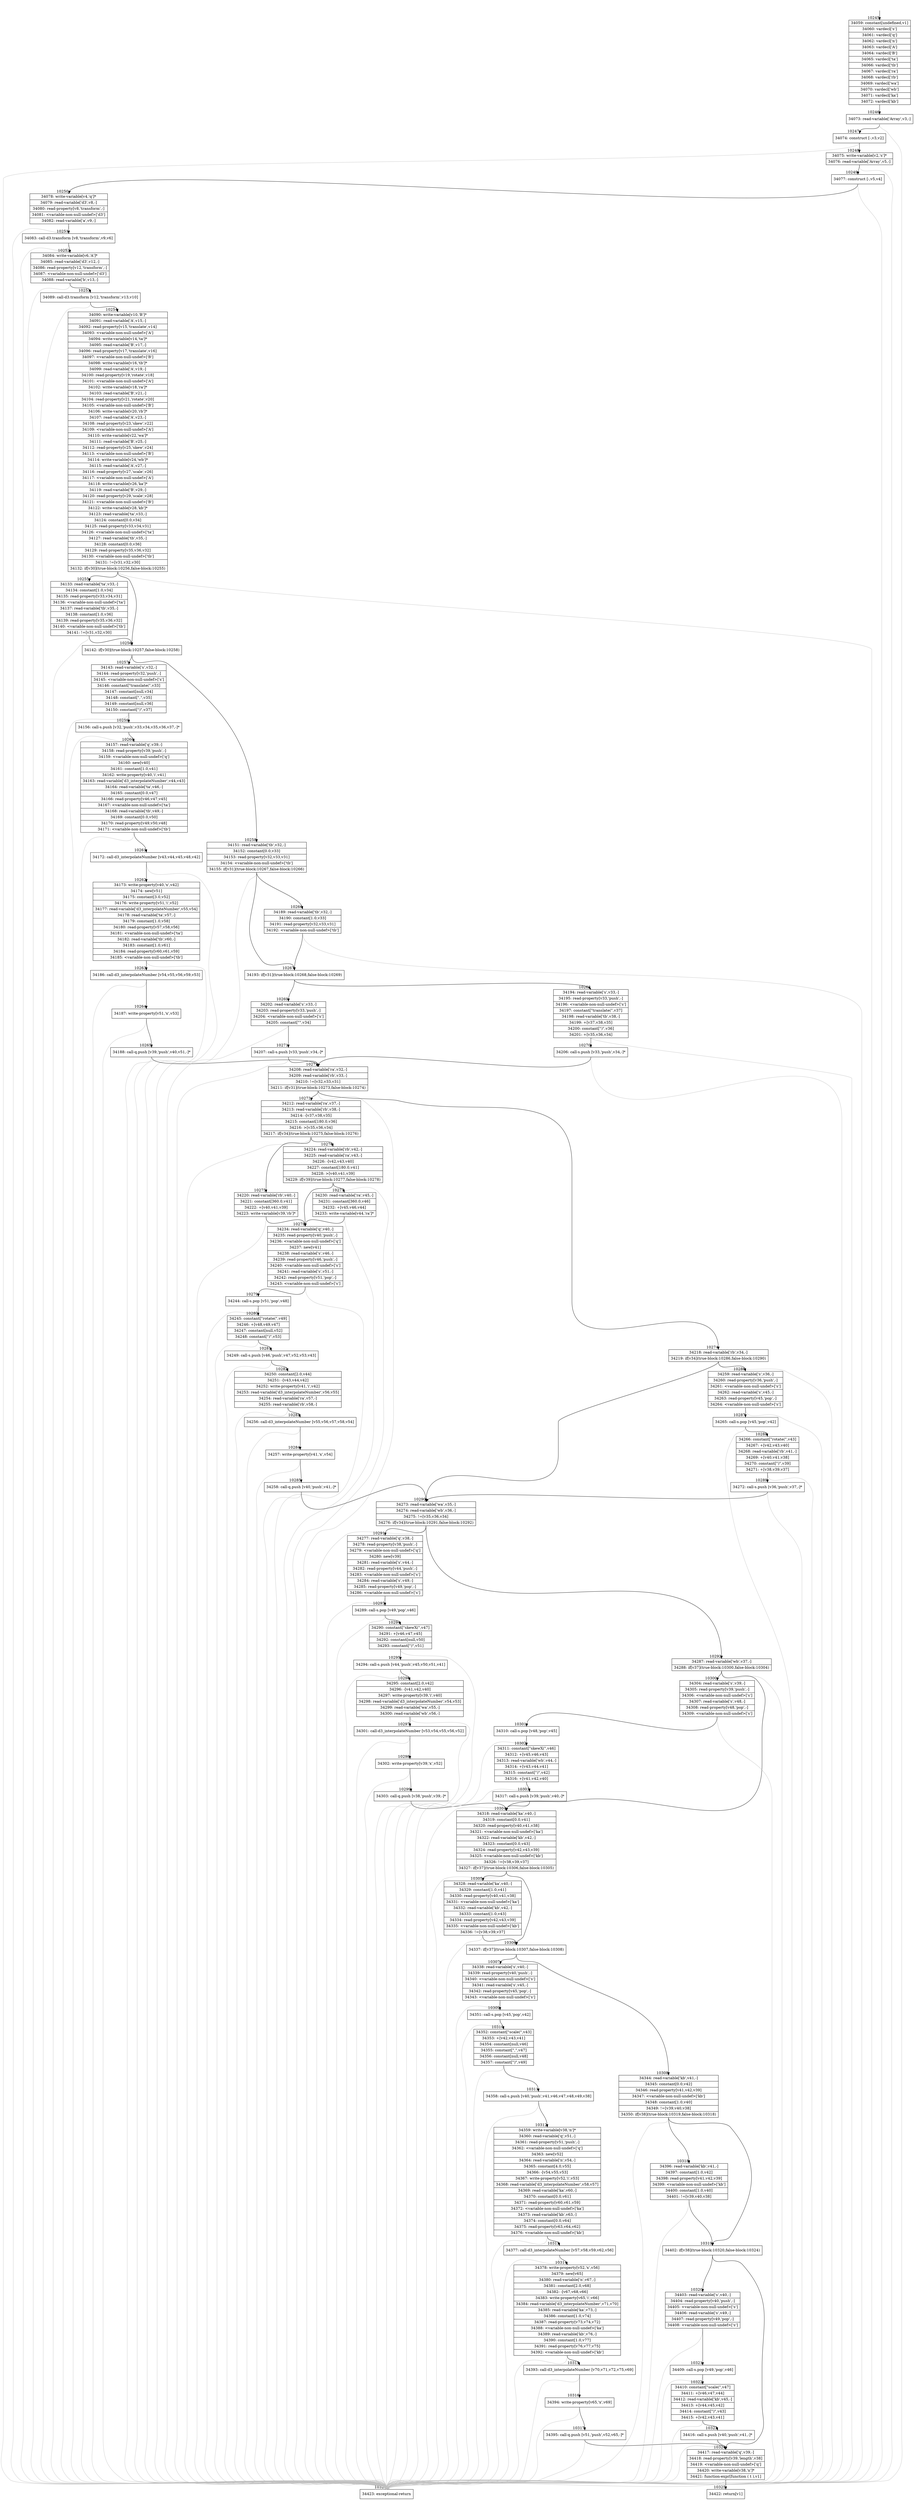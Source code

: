digraph {
rankdir="TD"
BB_entry944[shape=none,label=""];
BB_entry944 -> BB10245 [tailport=s, headport=n, headlabel="    10245"]
BB10245 [shape=record label="{34059: constant[undefined,v1]|34060: vardecl['s']|34061: vardecl['q']|34062: vardecl['n']|34063: vardecl['A']|34064: vardecl['B']|34065: vardecl['ta']|34066: vardecl['tb']|34067: vardecl['ra']|34068: vardecl['rb']|34069: vardecl['wa']|34070: vardecl['wb']|34071: vardecl['ka']|34072: vardecl['kb']}" ] 
BB10245 -> BB10246 [tailport=s, headport=n, headlabel="      10246"]
BB10246 [shape=record label="{34073: read-variable['Array',v3,-]}" ] 
BB10246 -> BB10247 [tailport=s, headport=n, headlabel="      10247"]
BB10246 -> BB10326 [tailport=s, headport=n, color=gray, headlabel="      10326"]
BB10247 [shape=record label="{34074: construct [-,v3,v2]}" ] 
BB10247 -> BB10248 [tailport=s, headport=n, headlabel="      10248"]
BB10247 -> BB10326 [tailport=s, headport=n, color=gray]
BB10248 [shape=record label="{34075: write-variable[v2,'s']*|34076: read-variable['Array',v5,-]}" ] 
BB10248 -> BB10249 [tailport=s, headport=n, headlabel="      10249"]
BB10248 -> BB10326 [tailport=s, headport=n, color=gray]
BB10249 [shape=record label="{34077: construct [-,v5,v4]}" ] 
BB10249 -> BB10250 [tailport=s, headport=n, headlabel="      10250"]
BB10249 -> BB10326 [tailport=s, headport=n, color=gray]
BB10250 [shape=record label="{34078: write-variable[v4,'q']*|34079: read-variable['d3',v8,-]|34080: read-property[v8,'transform',-]|34081: \<variable-non-null-undef\>['d3']|34082: read-variable['a',v9,-]}" ] 
BB10250 -> BB10251 [tailport=s, headport=n, headlabel="      10251"]
BB10250 -> BB10326 [tailport=s, headport=n, color=gray]
BB10251 [shape=record label="{34083: call-d3.transform [v8,'transform',v9,v6]}" ] 
BB10251 -> BB10252 [tailport=s, headport=n, headlabel="      10252"]
BB10251 -> BB10326 [tailport=s, headport=n, color=gray]
BB10252 [shape=record label="{34084: write-variable[v6,'A']*|34085: read-variable['d3',v12,-]|34086: read-property[v12,'transform',-]|34087: \<variable-non-null-undef\>['d3']|34088: read-variable['b',v13,-]}" ] 
BB10252 -> BB10253 [tailport=s, headport=n, headlabel="      10253"]
BB10252 -> BB10326 [tailport=s, headport=n, color=gray]
BB10253 [shape=record label="{34089: call-d3.transform [v12,'transform',v13,v10]}" ] 
BB10253 -> BB10254 [tailport=s, headport=n, headlabel="      10254"]
BB10253 -> BB10326 [tailport=s, headport=n, color=gray]
BB10254 [shape=record label="{34090: write-variable[v10,'B']*|34091: read-variable['A',v15,-]|34092: read-property[v15,'translate',v14]|34093: \<variable-non-null-undef\>['A']|34094: write-variable[v14,'ta']*|34095: read-variable['B',v17,-]|34096: read-property[v17,'translate',v16]|34097: \<variable-non-null-undef\>['B']|34098: write-variable[v16,'tb']*|34099: read-variable['A',v19,-]|34100: read-property[v19,'rotate',v18]|34101: \<variable-non-null-undef\>['A']|34102: write-variable[v18,'ra']*|34103: read-variable['B',v21,-]|34104: read-property[v21,'rotate',v20]|34105: \<variable-non-null-undef\>['B']|34106: write-variable[v20,'rb']*|34107: read-variable['A',v23,-]|34108: read-property[v23,'skew',v22]|34109: \<variable-non-null-undef\>['A']|34110: write-variable[v22,'wa']*|34111: read-variable['B',v25,-]|34112: read-property[v25,'skew',v24]|34113: \<variable-non-null-undef\>['B']|34114: write-variable[v24,'wb']*|34115: read-variable['A',v27,-]|34116: read-property[v27,'scale',v26]|34117: \<variable-non-null-undef\>['A']|34118: write-variable[v26,'ka']*|34119: read-variable['B',v29,-]|34120: read-property[v29,'scale',v28]|34121: \<variable-non-null-undef\>['B']|34122: write-variable[v28,'kb']*|34123: read-variable['ta',v33,-]|34124: constant[0.0,v34]|34125: read-property[v33,v34,v31]|34126: \<variable-non-null-undef\>['ta']|34127: read-variable['tb',v35,-]|34128: constant[0.0,v36]|34129: read-property[v35,v36,v32]|34130: \<variable-non-null-undef\>['tb']|34131: !=[v31,v32,v30]|34132: if[v30](true-block:10256,false-block:10255)}" ] 
BB10254 -> BB10256 [tailport=s, headport=n, headlabel="      10256"]
BB10254 -> BB10255 [tailport=s, headport=n, headlabel="      10255"]
BB10254 -> BB10326 [tailport=s, headport=n, color=gray]
BB10255 [shape=record label="{34133: read-variable['ta',v33,-]|34134: constant[1.0,v34]|34135: read-property[v33,v34,v31]|34136: \<variable-non-null-undef\>['ta']|34137: read-variable['tb',v35,-]|34138: constant[1.0,v36]|34139: read-property[v35,v36,v32]|34140: \<variable-non-null-undef\>['tb']|34141: !=[v31,v32,v30]}" ] 
BB10255 -> BB10256 [tailport=s, headport=n]
BB10255 -> BB10326 [tailport=s, headport=n, color=gray]
BB10256 [shape=record label="{34142: if[v30](true-block:10257,false-block:10258)}" ] 
BB10256 -> BB10257 [tailport=s, headport=n, headlabel="      10257"]
BB10256 -> BB10258 [tailport=s, headport=n, headlabel="      10258"]
BB10257 [shape=record label="{34143: read-variable['s',v32,-]|34144: read-property[v32,'push',-]|34145: \<variable-non-null-undef\>['s']|34146: constant[\"translate(\",v33]|34147: constant[null,v34]|34148: constant[\",\",v35]|34149: constant[null,v36]|34150: constant[\")\",v37]}" ] 
BB10257 -> BB10259 [tailport=s, headport=n, headlabel="      10259"]
BB10257 -> BB10326 [tailport=s, headport=n, color=gray]
BB10258 [shape=record label="{34151: read-variable['tb',v32,-]|34152: constant[0.0,v33]|34153: read-property[v32,v33,v31]|34154: \<variable-non-null-undef\>['tb']|34155: if[v31](true-block:10267,false-block:10266)}" ] 
BB10258 -> BB10267 [tailport=s, headport=n, headlabel="      10267"]
BB10258 -> BB10266 [tailport=s, headport=n, headlabel="      10266"]
BB10258 -> BB10326 [tailport=s, headport=n, color=gray]
BB10259 [shape=record label="{34156: call-s.push [v32,'push',v33,v34,v35,v36,v37,-]*}" ] 
BB10259 -> BB10260 [tailport=s, headport=n, headlabel="      10260"]
BB10259 -> BB10326 [tailport=s, headport=n, color=gray]
BB10260 [shape=record label="{34157: read-variable['q',v39,-]|34158: read-property[v39,'push',-]|34159: \<variable-non-null-undef\>['q']|34160: new[v40]|34161: constant[1.0,v41]|34162: write-property[v40,'i',v41]|34163: read-variable['d3_interpolateNumber',v44,v43]|34164: read-variable['ta',v46,-]|34165: constant[0.0,v47]|34166: read-property[v46,v47,v45]|34167: \<variable-non-null-undef\>['ta']|34168: read-variable['tb',v49,-]|34169: constant[0.0,v50]|34170: read-property[v49,v50,v48]|34171: \<variable-non-null-undef\>['tb']}" ] 
BB10260 -> BB10261 [tailport=s, headport=n, headlabel="      10261"]
BB10260 -> BB10326 [tailport=s, headport=n, color=gray]
BB10261 [shape=record label="{34172: call-d3_interpolateNumber [v43,v44,v45,v48,v42]}" ] 
BB10261 -> BB10262 [tailport=s, headport=n, headlabel="      10262"]
BB10261 -> BB10326 [tailport=s, headport=n, color=gray]
BB10262 [shape=record label="{34173: write-property[v40,'x',v42]|34174: new[v51]|34175: constant[3.0,v52]|34176: write-property[v51,'i',v52]|34177: read-variable['d3_interpolateNumber',v55,v54]|34178: read-variable['ta',v57,-]|34179: constant[1.0,v58]|34180: read-property[v57,v58,v56]|34181: \<variable-non-null-undef\>['ta']|34182: read-variable['tb',v60,-]|34183: constant[1.0,v61]|34184: read-property[v60,v61,v59]|34185: \<variable-non-null-undef\>['tb']}" ] 
BB10262 -> BB10263 [tailport=s, headport=n, headlabel="      10263"]
BB10262 -> BB10326 [tailport=s, headport=n, color=gray]
BB10263 [shape=record label="{34186: call-d3_interpolateNumber [v54,v55,v56,v59,v53]}" ] 
BB10263 -> BB10264 [tailport=s, headport=n, headlabel="      10264"]
BB10263 -> BB10326 [tailport=s, headport=n, color=gray]
BB10264 [shape=record label="{34187: write-property[v51,'x',v53]}" ] 
BB10264 -> BB10265 [tailport=s, headport=n, headlabel="      10265"]
BB10264 -> BB10326 [tailport=s, headport=n, color=gray]
BB10265 [shape=record label="{34188: call-q.push [v39,'push',v40,v51,-]*}" ] 
BB10265 -> BB10272 [tailport=s, headport=n, headlabel="      10272"]
BB10265 -> BB10326 [tailport=s, headport=n, color=gray]
BB10266 [shape=record label="{34189: read-variable['tb',v32,-]|34190: constant[1.0,v33]|34191: read-property[v32,v33,v31]|34192: \<variable-non-null-undef\>['tb']}" ] 
BB10266 -> BB10267 [tailport=s, headport=n]
BB10266 -> BB10326 [tailport=s, headport=n, color=gray]
BB10267 [shape=record label="{34193: if[v31](true-block:10268,false-block:10269)}" ] 
BB10267 -> BB10268 [tailport=s, headport=n, headlabel="      10268"]
BB10267 -> BB10269 [tailport=s, headport=n, headlabel="      10269"]
BB10268 [shape=record label="{34194: read-variable['s',v33,-]|34195: read-property[v33,'push',-]|34196: \<variable-non-null-undef\>['s']|34197: constant[\"translate(\",v37]|34198: read-variable['tb',v38,-]|34199: +[v37,v38,v35]|34200: constant[\")\",v36]|34201: +[v35,v36,v34]}" ] 
BB10268 -> BB10270 [tailport=s, headport=n, headlabel="      10270"]
BB10268 -> BB10326 [tailport=s, headport=n, color=gray]
BB10269 [shape=record label="{34202: read-variable['s',v33,-]|34203: read-property[v33,'push',-]|34204: \<variable-non-null-undef\>['s']|34205: constant[\"\",v34]}" ] 
BB10269 -> BB10271 [tailport=s, headport=n, headlabel="      10271"]
BB10269 -> BB10326 [tailport=s, headport=n, color=gray]
BB10270 [shape=record label="{34206: call-s.push [v33,'push',v34,-]*}" ] 
BB10270 -> BB10272 [tailport=s, headport=n]
BB10270 -> BB10326 [tailport=s, headport=n, color=gray]
BB10271 [shape=record label="{34207: call-s.push [v33,'push',v34,-]*}" ] 
BB10271 -> BB10272 [tailport=s, headport=n]
BB10271 -> BB10326 [tailport=s, headport=n, color=gray]
BB10272 [shape=record label="{34208: read-variable['ra',v32,-]|34209: read-variable['rb',v33,-]|34210: !=[v32,v33,v31]|34211: if[v31](true-block:10273,false-block:10274)}" ] 
BB10272 -> BB10273 [tailport=s, headport=n, headlabel="      10273"]
BB10272 -> BB10274 [tailport=s, headport=n, headlabel="      10274"]
BB10272 -> BB10326 [tailport=s, headport=n, color=gray]
BB10273 [shape=record label="{34212: read-variable['ra',v37,-]|34213: read-variable['rb',v38,-]|34214: -[v37,v38,v35]|34215: constant[180.0,v36]|34216: \>[v35,v36,v34]|34217: if[v34](true-block:10275,false-block:10276)}" ] 
BB10273 -> BB10275 [tailport=s, headport=n, headlabel="      10275"]
BB10273 -> BB10276 [tailport=s, headport=n, headlabel="      10276"]
BB10273 -> BB10326 [tailport=s, headport=n, color=gray]
BB10274 [shape=record label="{34218: read-variable['rb',v34,-]|34219: if[v34](true-block:10286,false-block:10290)}" ] 
BB10274 -> BB10286 [tailport=s, headport=n, headlabel="      10286"]
BB10274 -> BB10290 [tailport=s, headport=n, headlabel="      10290"]
BB10274 -> BB10326 [tailport=s, headport=n, color=gray]
BB10275 [shape=record label="{34220: read-variable['rb',v40,-]|34221: constant[360.0,v41]|34222: +[v40,v41,v39]|34223: write-variable[v39,'rb']*}" ] 
BB10275 -> BB10278 [tailport=s, headport=n, headlabel="      10278"]
BB10275 -> BB10326 [tailport=s, headport=n, color=gray]
BB10276 [shape=record label="{34224: read-variable['rb',v42,-]|34225: read-variable['ra',v43,-]|34226: -[v42,v43,v40]|34227: constant[180.0,v41]|34228: \>[v40,v41,v39]|34229: if[v39](true-block:10277,false-block:10278)}" ] 
BB10276 -> BB10277 [tailport=s, headport=n, headlabel="      10277"]
BB10276 -> BB10278 [tailport=s, headport=n]
BB10276 -> BB10326 [tailport=s, headport=n, color=gray]
BB10277 [shape=record label="{34230: read-variable['ra',v45,-]|34231: constant[360.0,v46]|34232: +[v45,v46,v44]|34233: write-variable[v44,'ra']*}" ] 
BB10277 -> BB10278 [tailport=s, headport=n]
BB10277 -> BB10326 [tailport=s, headport=n, color=gray]
BB10278 [shape=record label="{34234: read-variable['q',v40,-]|34235: read-property[v40,'push',-]|34236: \<variable-non-null-undef\>['q']|34237: new[v41]|34238: read-variable['s',v46,-]|34239: read-property[v46,'push',-]|34240: \<variable-non-null-undef\>['s']|34241: read-variable['s',v51,-]|34242: read-property[v51,'pop',-]|34243: \<variable-non-null-undef\>['s']}" ] 
BB10278 -> BB10279 [tailport=s, headport=n, headlabel="      10279"]
BB10278 -> BB10326 [tailport=s, headport=n, color=gray]
BB10279 [shape=record label="{34244: call-s.pop [v51,'pop',v48]}" ] 
BB10279 -> BB10280 [tailport=s, headport=n, headlabel="      10280"]
BB10279 -> BB10326 [tailport=s, headport=n, color=gray]
BB10280 [shape=record label="{34245: constant[\"rotate(\",v49]|34246: +[v48,v49,v47]|34247: constant[null,v52]|34248: constant[\")\",v53]}" ] 
BB10280 -> BB10281 [tailport=s, headport=n, headlabel="      10281"]
BB10280 -> BB10326 [tailport=s, headport=n, color=gray]
BB10281 [shape=record label="{34249: call-s.push [v46,'push',v47,v52,v53,v43]}" ] 
BB10281 -> BB10282 [tailport=s, headport=n, headlabel="      10282"]
BB10281 -> BB10326 [tailport=s, headport=n, color=gray]
BB10282 [shape=record label="{34250: constant[2.0,v44]|34251: -[v43,v44,v42]|34252: write-property[v41,'i',v42]|34253: read-variable['d3_interpolateNumber',v56,v55]|34254: read-variable['ra',v57,-]|34255: read-variable['rb',v58,-]}" ] 
BB10282 -> BB10283 [tailport=s, headport=n, headlabel="      10283"]
BB10282 -> BB10326 [tailport=s, headport=n, color=gray]
BB10283 [shape=record label="{34256: call-d3_interpolateNumber [v55,v56,v57,v58,v54]}" ] 
BB10283 -> BB10284 [tailport=s, headport=n, headlabel="      10284"]
BB10283 -> BB10326 [tailport=s, headport=n, color=gray]
BB10284 [shape=record label="{34257: write-property[v41,'x',v54]}" ] 
BB10284 -> BB10285 [tailport=s, headport=n, headlabel="      10285"]
BB10284 -> BB10326 [tailport=s, headport=n, color=gray]
BB10285 [shape=record label="{34258: call-q.push [v40,'push',v41,-]*}" ] 
BB10285 -> BB10290 [tailport=s, headport=n]
BB10285 -> BB10326 [tailport=s, headport=n, color=gray]
BB10286 [shape=record label="{34259: read-variable['s',v36,-]|34260: read-property[v36,'push',-]|34261: \<variable-non-null-undef\>['s']|34262: read-variable['s',v45,-]|34263: read-property[v45,'pop',-]|34264: \<variable-non-null-undef\>['s']}" ] 
BB10286 -> BB10287 [tailport=s, headport=n, headlabel="      10287"]
BB10286 -> BB10326 [tailport=s, headport=n, color=gray]
BB10287 [shape=record label="{34265: call-s.pop [v45,'pop',v42]}" ] 
BB10287 -> BB10288 [tailport=s, headport=n, headlabel="      10288"]
BB10287 -> BB10326 [tailport=s, headport=n, color=gray]
BB10288 [shape=record label="{34266: constant[\"rotate(\",v43]|34267: +[v42,v43,v40]|34268: read-variable['rb',v41,-]|34269: +[v40,v41,v38]|34270: constant[\")\",v39]|34271: +[v38,v39,v37]}" ] 
BB10288 -> BB10289 [tailport=s, headport=n, headlabel="      10289"]
BB10288 -> BB10326 [tailport=s, headport=n, color=gray]
BB10289 [shape=record label="{34272: call-s.push [v36,'push',v37,-]*}" ] 
BB10289 -> BB10290 [tailport=s, headport=n]
BB10289 -> BB10326 [tailport=s, headport=n, color=gray]
BB10290 [shape=record label="{34273: read-variable['wa',v35,-]|34274: read-variable['wb',v36,-]|34275: !=[v35,v36,v34]|34276: if[v34](true-block:10291,false-block:10292)}" ] 
BB10290 -> BB10291 [tailport=s, headport=n, headlabel="      10291"]
BB10290 -> BB10292 [tailport=s, headport=n, headlabel="      10292"]
BB10290 -> BB10326 [tailport=s, headport=n, color=gray]
BB10291 [shape=record label="{34277: read-variable['q',v38,-]|34278: read-property[v38,'push',-]|34279: \<variable-non-null-undef\>['q']|34280: new[v39]|34281: read-variable['s',v44,-]|34282: read-property[v44,'push',-]|34283: \<variable-non-null-undef\>['s']|34284: read-variable['s',v49,-]|34285: read-property[v49,'pop',-]|34286: \<variable-non-null-undef\>['s']}" ] 
BB10291 -> BB10293 [tailport=s, headport=n, headlabel="      10293"]
BB10291 -> BB10326 [tailport=s, headport=n, color=gray]
BB10292 [shape=record label="{34287: read-variable['wb',v37,-]|34288: if[v37](true-block:10300,false-block:10304)}" ] 
BB10292 -> BB10300 [tailport=s, headport=n, headlabel="      10300"]
BB10292 -> BB10304 [tailport=s, headport=n, headlabel="      10304"]
BB10292 -> BB10326 [tailport=s, headport=n, color=gray]
BB10293 [shape=record label="{34289: call-s.pop [v49,'pop',v46]}" ] 
BB10293 -> BB10294 [tailport=s, headport=n, headlabel="      10294"]
BB10293 -> BB10326 [tailport=s, headport=n, color=gray]
BB10294 [shape=record label="{34290: constant[\"skewX(\",v47]|34291: +[v46,v47,v45]|34292: constant[null,v50]|34293: constant[\")\",v51]}" ] 
BB10294 -> BB10295 [tailport=s, headport=n, headlabel="      10295"]
BB10294 -> BB10326 [tailport=s, headport=n, color=gray]
BB10295 [shape=record label="{34294: call-s.push [v44,'push',v45,v50,v51,v41]}" ] 
BB10295 -> BB10296 [tailport=s, headport=n, headlabel="      10296"]
BB10295 -> BB10326 [tailport=s, headport=n, color=gray]
BB10296 [shape=record label="{34295: constant[2.0,v42]|34296: -[v41,v42,v40]|34297: write-property[v39,'i',v40]|34298: read-variable['d3_interpolateNumber',v54,v53]|34299: read-variable['wa',v55,-]|34300: read-variable['wb',v56,-]}" ] 
BB10296 -> BB10297 [tailport=s, headport=n, headlabel="      10297"]
BB10296 -> BB10326 [tailport=s, headport=n, color=gray]
BB10297 [shape=record label="{34301: call-d3_interpolateNumber [v53,v54,v55,v56,v52]}" ] 
BB10297 -> BB10298 [tailport=s, headport=n, headlabel="      10298"]
BB10297 -> BB10326 [tailport=s, headport=n, color=gray]
BB10298 [shape=record label="{34302: write-property[v39,'x',v52]}" ] 
BB10298 -> BB10299 [tailport=s, headport=n, headlabel="      10299"]
BB10298 -> BB10326 [tailport=s, headport=n, color=gray]
BB10299 [shape=record label="{34303: call-q.push [v38,'push',v39,-]*}" ] 
BB10299 -> BB10304 [tailport=s, headport=n]
BB10299 -> BB10326 [tailport=s, headport=n, color=gray]
BB10300 [shape=record label="{34304: read-variable['s',v39,-]|34305: read-property[v39,'push',-]|34306: \<variable-non-null-undef\>['s']|34307: read-variable['s',v48,-]|34308: read-property[v48,'pop',-]|34309: \<variable-non-null-undef\>['s']}" ] 
BB10300 -> BB10301 [tailport=s, headport=n, headlabel="      10301"]
BB10300 -> BB10326 [tailport=s, headport=n, color=gray]
BB10301 [shape=record label="{34310: call-s.pop [v48,'pop',v45]}" ] 
BB10301 -> BB10302 [tailport=s, headport=n, headlabel="      10302"]
BB10301 -> BB10326 [tailport=s, headport=n, color=gray]
BB10302 [shape=record label="{34311: constant[\"skewX(\",v46]|34312: +[v45,v46,v43]|34313: read-variable['wb',v44,-]|34314: +[v43,v44,v41]|34315: constant[\")\",v42]|34316: +[v41,v42,v40]}" ] 
BB10302 -> BB10303 [tailport=s, headport=n, headlabel="      10303"]
BB10302 -> BB10326 [tailport=s, headport=n, color=gray]
BB10303 [shape=record label="{34317: call-s.push [v39,'push',v40,-]*}" ] 
BB10303 -> BB10304 [tailport=s, headport=n]
BB10303 -> BB10326 [tailport=s, headport=n, color=gray]
BB10304 [shape=record label="{34318: read-variable['ka',v40,-]|34319: constant[0.0,v41]|34320: read-property[v40,v41,v38]|34321: \<variable-non-null-undef\>['ka']|34322: read-variable['kb',v42,-]|34323: constant[0.0,v43]|34324: read-property[v42,v43,v39]|34325: \<variable-non-null-undef\>['kb']|34326: !=[v38,v39,v37]|34327: if[v37](true-block:10306,false-block:10305)}" ] 
BB10304 -> BB10306 [tailport=s, headport=n, headlabel="      10306"]
BB10304 -> BB10305 [tailport=s, headport=n, headlabel="      10305"]
BB10304 -> BB10326 [tailport=s, headport=n, color=gray]
BB10305 [shape=record label="{34328: read-variable['ka',v40,-]|34329: constant[1.0,v41]|34330: read-property[v40,v41,v38]|34331: \<variable-non-null-undef\>['ka']|34332: read-variable['kb',v42,-]|34333: constant[1.0,v43]|34334: read-property[v42,v43,v39]|34335: \<variable-non-null-undef\>['kb']|34336: !=[v38,v39,v37]}" ] 
BB10305 -> BB10306 [tailport=s, headport=n]
BB10305 -> BB10326 [tailport=s, headport=n, color=gray]
BB10306 [shape=record label="{34337: if[v37](true-block:10307,false-block:10308)}" ] 
BB10306 -> BB10307 [tailport=s, headport=n, headlabel="      10307"]
BB10306 -> BB10308 [tailport=s, headport=n, headlabel="      10308"]
BB10307 [shape=record label="{34338: read-variable['s',v40,-]|34339: read-property[v40,'push',-]|34340: \<variable-non-null-undef\>['s']|34341: read-variable['s',v45,-]|34342: read-property[v45,'pop',-]|34343: \<variable-non-null-undef\>['s']}" ] 
BB10307 -> BB10309 [tailport=s, headport=n, headlabel="      10309"]
BB10307 -> BB10326 [tailport=s, headport=n, color=gray]
BB10308 [shape=record label="{34344: read-variable['kb',v41,-]|34345: constant[0.0,v42]|34346: read-property[v41,v42,v39]|34347: \<variable-non-null-undef\>['kb']|34348: constant[1.0,v40]|34349: !=[v39,v40,v38]|34350: if[v38](true-block:10319,false-block:10318)}" ] 
BB10308 -> BB10319 [tailport=s, headport=n, headlabel="      10319"]
BB10308 -> BB10318 [tailport=s, headport=n, headlabel="      10318"]
BB10308 -> BB10326 [tailport=s, headport=n, color=gray]
BB10309 [shape=record label="{34351: call-s.pop [v45,'pop',v42]}" ] 
BB10309 -> BB10310 [tailport=s, headport=n, headlabel="      10310"]
BB10309 -> BB10326 [tailport=s, headport=n, color=gray]
BB10310 [shape=record label="{34352: constant[\"scale(\",v43]|34353: +[v42,v43,v41]|34354: constant[null,v46]|34355: constant[\",\",v47]|34356: constant[null,v48]|34357: constant[\")\",v49]}" ] 
BB10310 -> BB10311 [tailport=s, headport=n, headlabel="      10311"]
BB10310 -> BB10326 [tailport=s, headport=n, color=gray]
BB10311 [shape=record label="{34358: call-s.push [v40,'push',v41,v46,v47,v48,v49,v38]}" ] 
BB10311 -> BB10312 [tailport=s, headport=n, headlabel="      10312"]
BB10311 -> BB10326 [tailport=s, headport=n, color=gray]
BB10312 [shape=record label="{34359: write-variable[v38,'n']*|34360: read-variable['q',v51,-]|34361: read-property[v51,'push',-]|34362: \<variable-non-null-undef\>['q']|34363: new[v52]|34364: read-variable['n',v54,-]|34365: constant[4.0,v55]|34366: -[v54,v55,v53]|34367: write-property[v52,'i',v53]|34368: read-variable['d3_interpolateNumber',v58,v57]|34369: read-variable['ka',v60,-]|34370: constant[0.0,v61]|34371: read-property[v60,v61,v59]|34372: \<variable-non-null-undef\>['ka']|34373: read-variable['kb',v63,-]|34374: constant[0.0,v64]|34375: read-property[v63,v64,v62]|34376: \<variable-non-null-undef\>['kb']}" ] 
BB10312 -> BB10313 [tailport=s, headport=n, headlabel="      10313"]
BB10312 -> BB10326 [tailport=s, headport=n, color=gray]
BB10313 [shape=record label="{34377: call-d3_interpolateNumber [v57,v58,v59,v62,v56]}" ] 
BB10313 -> BB10314 [tailport=s, headport=n, headlabel="      10314"]
BB10313 -> BB10326 [tailport=s, headport=n, color=gray]
BB10314 [shape=record label="{34378: write-property[v52,'x',v56]|34379: new[v65]|34380: read-variable['n',v67,-]|34381: constant[2.0,v68]|34382: -[v67,v68,v66]|34383: write-property[v65,'i',v66]|34384: read-variable['d3_interpolateNumber',v71,v70]|34385: read-variable['ka',v73,-]|34386: constant[1.0,v74]|34387: read-property[v73,v74,v72]|34388: \<variable-non-null-undef\>['ka']|34389: read-variable['kb',v76,-]|34390: constant[1.0,v77]|34391: read-property[v76,v77,v75]|34392: \<variable-non-null-undef\>['kb']}" ] 
BB10314 -> BB10315 [tailport=s, headport=n, headlabel="      10315"]
BB10314 -> BB10326 [tailport=s, headport=n, color=gray]
BB10315 [shape=record label="{34393: call-d3_interpolateNumber [v70,v71,v72,v75,v69]}" ] 
BB10315 -> BB10316 [tailport=s, headport=n, headlabel="      10316"]
BB10315 -> BB10326 [tailport=s, headport=n, color=gray]
BB10316 [shape=record label="{34394: write-property[v65,'x',v69]}" ] 
BB10316 -> BB10317 [tailport=s, headport=n, headlabel="      10317"]
BB10316 -> BB10326 [tailport=s, headport=n, color=gray]
BB10317 [shape=record label="{34395: call-q.push [v51,'push',v52,v65,-]*}" ] 
BB10317 -> BB10324 [tailport=s, headport=n, headlabel="      10324"]
BB10317 -> BB10326 [tailport=s, headport=n, color=gray]
BB10318 [shape=record label="{34396: read-variable['kb',v41,-]|34397: constant[1.0,v42]|34398: read-property[v41,v42,v39]|34399: \<variable-non-null-undef\>['kb']|34400: constant[1.0,v40]|34401: !=[v39,v40,v38]}" ] 
BB10318 -> BB10319 [tailport=s, headport=n]
BB10318 -> BB10326 [tailport=s, headport=n, color=gray]
BB10319 [shape=record label="{34402: if[v38](true-block:10320,false-block:10324)}" ] 
BB10319 -> BB10320 [tailport=s, headport=n, headlabel="      10320"]
BB10319 -> BB10324 [tailport=s, headport=n]
BB10320 [shape=record label="{34403: read-variable['s',v40,-]|34404: read-property[v40,'push',-]|34405: \<variable-non-null-undef\>['s']|34406: read-variable['s',v49,-]|34407: read-property[v49,'pop',-]|34408: \<variable-non-null-undef\>['s']}" ] 
BB10320 -> BB10321 [tailport=s, headport=n, headlabel="      10321"]
BB10320 -> BB10326 [tailport=s, headport=n, color=gray]
BB10321 [shape=record label="{34409: call-s.pop [v49,'pop',v46]}" ] 
BB10321 -> BB10322 [tailport=s, headport=n, headlabel="      10322"]
BB10321 -> BB10326 [tailport=s, headport=n, color=gray]
BB10322 [shape=record label="{34410: constant[\"scale(\",v47]|34411: +[v46,v47,v44]|34412: read-variable['kb',v45,-]|34413: +[v44,v45,v42]|34414: constant[\")\",v43]|34415: +[v42,v43,v41]}" ] 
BB10322 -> BB10323 [tailport=s, headport=n, headlabel="      10323"]
BB10322 -> BB10326 [tailport=s, headport=n, color=gray]
BB10323 [shape=record label="{34416: call-s.push [v40,'push',v41,-]*}" ] 
BB10323 -> BB10324 [tailport=s, headport=n]
BB10323 -> BB10326 [tailport=s, headport=n, color=gray]
BB10324 [shape=record label="{34417: read-variable['q',v39,-]|34418: read-property[v39,'length',v38]|34419: \<variable-non-null-undef\>['q']|34420: write-variable[v38,'n']*|34421: function-expr[function ( t ),v1]}" ] 
BB10324 -> BB10325 [tailport=s, headport=n, headlabel="      10325"]
BB10324 -> BB10326 [tailport=s, headport=n, color=gray]
BB10325 [shape=record label="{34422: return[v1]}" ] 
BB10326 [shape=record label="{34423: exceptional-return}" ] 
//#$~ 6038
}
